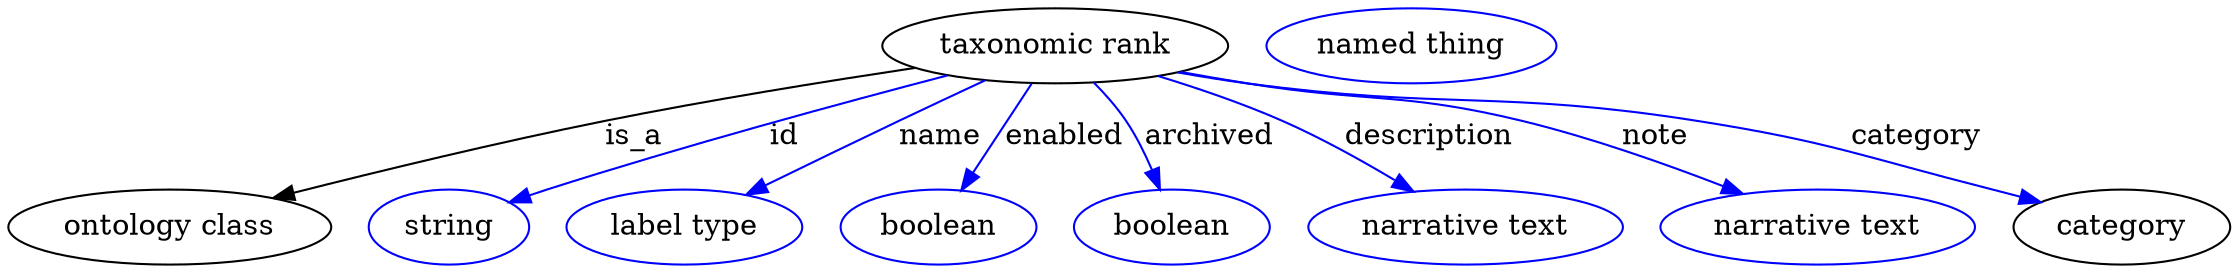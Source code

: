 digraph {
	graph [bb="0,0,1063.3,123"];
	node [label="\N"];
	"taxonomic rank"	 [height=0.5,
		label="taxonomic rank",
		pos="501.34,105",
		width=2.3109];
	"ontology class"	 [height=0.5,
		pos="77.343,18",
		width=2.1484];
	"taxonomic rank" -> "ontology class"	 [label=is_a,
		lp="300.34,61.5",
		pos="e,128.64,31.633 432.36,94.769 390.07,88.17 334.91,78.977 286.34,69 236.22,58.702 179.88,44.818 138.33,34.136"];
	id	 [color=blue,
		height=0.5,
		label=string,
		pos="211.34,18",
		width=1.0652];
	"taxonomic rank" -> id	 [color=blue,
		label=id,
		lp="372.34,61.5",
		pos="e,240.78,29.735 447.36,91.149 397.83,78.095 322.63,57.392 258.34,36 255.75,35.138 253.09,34.217 250.42,33.266",
		style=solid];
	name	 [color=blue,
		height=0.5,
		label="label type",
		pos="324.34,18",
		width=1.5707];
	"taxonomic rank" -> name	 [color=blue,
		label=name,
		lp="446.34,61.5",
		pos="e,354.63,33.303 466.56,88.448 453.88,82.376 439.44,75.418 426.34,69 405.56,58.819 382.5,47.304 363.56,37.795",
		style=solid];
	enabled	 [color=blue,
		height=0.5,
		label=boolean,
		pos="445.34,18",
		width=1.2999];
	"taxonomic rank" -> enabled	 [color=blue,
		label=enabled,
		lp="505.84,61.5",
		pos="e,456.74,35.706 489.74,86.974 481.8,74.644 471.15,58.098 462.27,44.302",
		style=solid];
	archived	 [color=blue,
		height=0.5,
		label=boolean,
		pos="557.34,18",
		width=1.2999];
	"taxonomic rank" -> archived	 [color=blue,
		label=archived,
		lp="575.84,61.5",
		pos="e,551.25,36.246 520.33,87.373 525.62,81.831 531.09,75.463 535.34,69 540.04,61.864 544.12,53.559 547.45,45.749",
		style=solid];
	description	 [color=blue,
		height=0.5,
		label="narrative text",
		pos="697.34,18",
		width=2.0943];
	"taxonomic rank" -> description	 [color=blue,
		label=description,
		lp="679.34,61.5",
		pos="e,671.8,35.163 552.61,90.781 571.42,84.9 592.68,77.465 611.34,69 629.05,60.969 647.73,50.202 663.14,40.63",
		style=solid];
	note	 [color=blue,
		height=0.5,
		label="narrative text",
		pos="866.34,18",
		width=2.0943];
	"taxonomic rank" -> note	 [color=blue,
		label=note,
		lp="788.34,61.5",
		pos="e,829.33,33.7 562.12,92.603 572.52,90.628 583.23,88.683 593.34,87 651.32,77.354 667.27,83.008 724.34,69 757,60.985 792.61,48.185 \
820,37.414",
		style=solid];
	category	 [height=0.5,
		pos="1011.3,18",
		width=1.4443];
	"taxonomic rank" -> category	 [color=blue,
		label=category,
		lp="914.34,61.5",
		pos="e,972.06,29.959 561.06,92.329 571.78,90.338 582.87,88.459 593.34,87 688.32,73.774 713.62,83.892 808.34,69 872.35,58.937 887.69,52.509 \
950.34,36 954.2,34.985 958.18,33.898 962.17,32.78",
		style=solid];
	"named thing_category"	 [color=blue,
		height=0.5,
		label="named thing",
		pos="672.34,105",
		width=1.9318];
}
